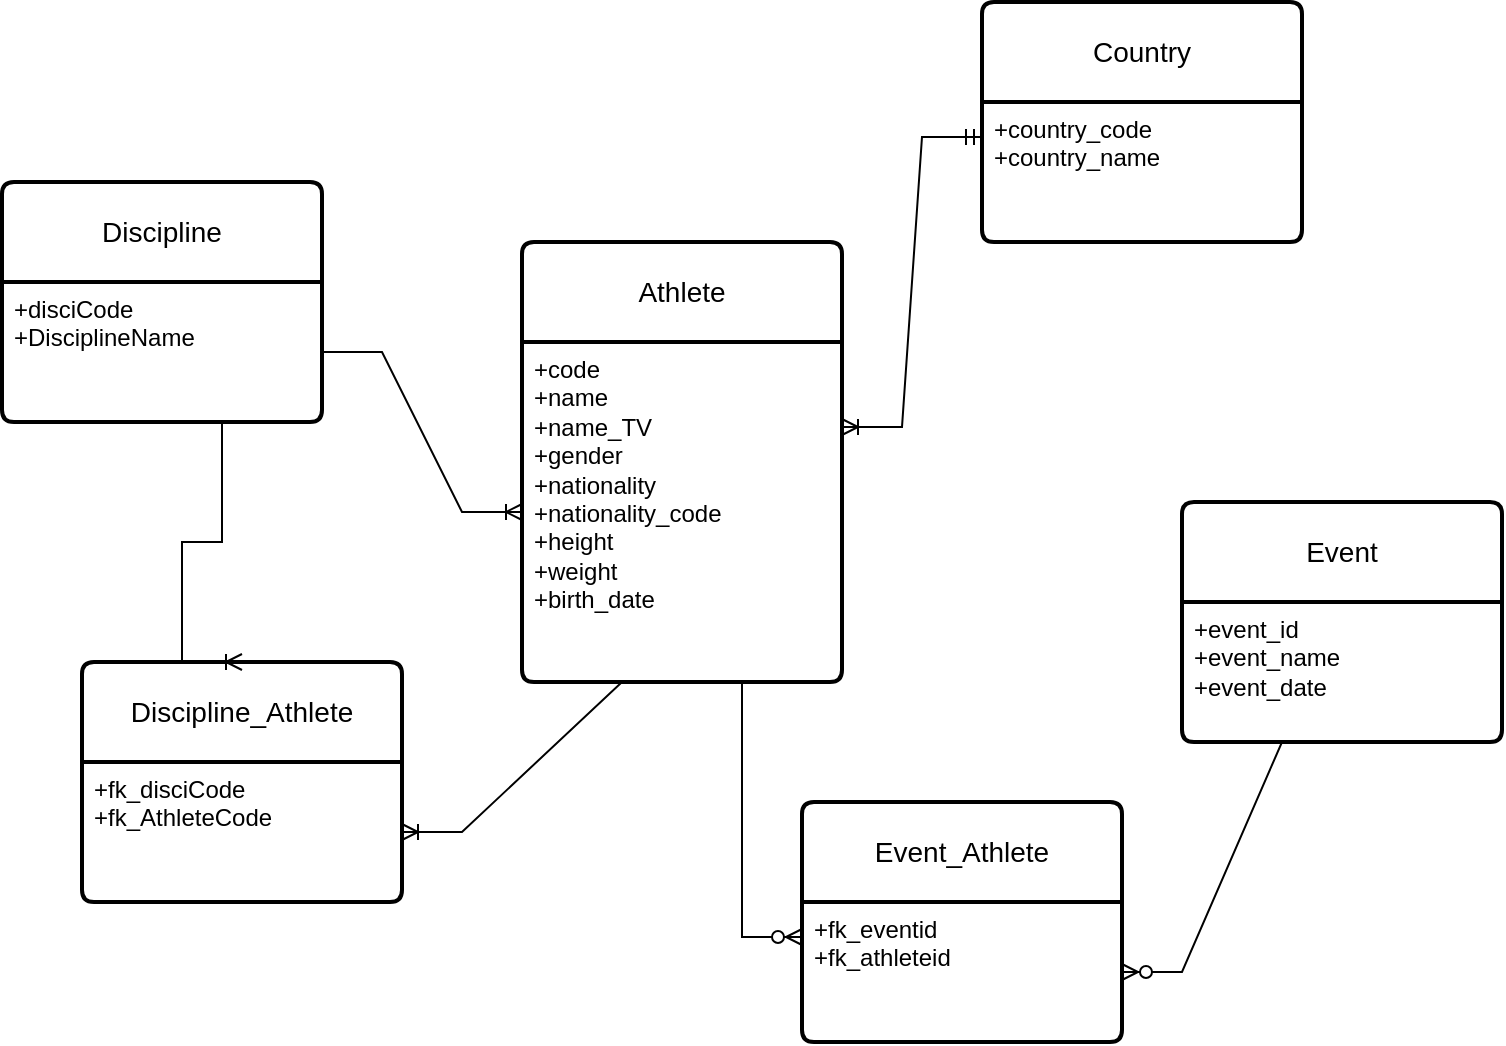 <mxfile version="24.7.10">
  <diagram name="Page-1" id="Lk9zbLyFMcUJIE3IbHY7">
    <mxGraphModel dx="1009" dy="575" grid="1" gridSize="10" guides="1" tooltips="1" connect="1" arrows="1" fold="1" page="1" pageScale="1" pageWidth="850" pageHeight="1100" math="0" shadow="0">
      <root>
        <mxCell id="0" />
        <mxCell id="1" parent="0" />
        <mxCell id="xgZwQx5ns5d10AH_rFuO-1" value="Athlete" style="swimlane;childLayout=stackLayout;horizontal=1;startSize=50;horizontalStack=0;rounded=1;fontSize=14;fontStyle=0;strokeWidth=2;resizeParent=0;resizeLast=1;shadow=0;dashed=0;align=center;arcSize=4;whiteSpace=wrap;html=1;" parent="1" vertex="1">
          <mxGeometry x="270" y="170" width="160" height="220" as="geometry" />
        </mxCell>
        <mxCell id="xgZwQx5ns5d10AH_rFuO-2" value="+code&lt;div&gt;+name&lt;/div&gt;&lt;div&gt;+name_TV&lt;/div&gt;&lt;div&gt;+gender&lt;/div&gt;&lt;div&gt;+nationality&lt;/div&gt;&lt;div&gt;+nationality_code&lt;/div&gt;&lt;div&gt;+height&lt;/div&gt;&lt;div&gt;+weight&lt;/div&gt;&lt;div&gt;+birth_date&lt;/div&gt;&lt;div&gt;&lt;br&gt;&lt;/div&gt;" style="align=left;strokeColor=none;fillColor=none;spacingLeft=4;fontSize=12;verticalAlign=top;resizable=0;rotatable=0;part=1;html=1;" parent="xgZwQx5ns5d10AH_rFuO-1" vertex="1">
          <mxGeometry y="50" width="160" height="170" as="geometry" />
        </mxCell>
        <mxCell id="xgZwQx5ns5d10AH_rFuO-3" value="Country" style="swimlane;childLayout=stackLayout;horizontal=1;startSize=50;horizontalStack=0;rounded=1;fontSize=14;fontStyle=0;strokeWidth=2;resizeParent=0;resizeLast=1;shadow=0;dashed=0;align=center;arcSize=4;whiteSpace=wrap;html=1;" parent="1" vertex="1">
          <mxGeometry x="500" y="50" width="160" height="120" as="geometry" />
        </mxCell>
        <mxCell id="xgZwQx5ns5d10AH_rFuO-4" value="+country_code&lt;div&gt;+country_name&lt;/div&gt;" style="align=left;strokeColor=none;fillColor=none;spacingLeft=4;fontSize=12;verticalAlign=top;resizable=0;rotatable=0;part=1;html=1;" parent="xgZwQx5ns5d10AH_rFuO-3" vertex="1">
          <mxGeometry y="50" width="160" height="70" as="geometry" />
        </mxCell>
        <mxCell id="urKhxA9WAAN4UkwZ2K2P-1" value="Event" style="swimlane;childLayout=stackLayout;horizontal=1;startSize=50;horizontalStack=0;rounded=1;fontSize=14;fontStyle=0;strokeWidth=2;resizeParent=0;resizeLast=1;shadow=0;dashed=0;align=center;arcSize=4;whiteSpace=wrap;html=1;" parent="1" vertex="1">
          <mxGeometry x="600" y="300" width="160" height="120" as="geometry" />
        </mxCell>
        <mxCell id="urKhxA9WAAN4UkwZ2K2P-2" value="&lt;div&gt;+event_id&lt;/div&gt;&lt;div&gt;+event_name&lt;br&gt;+event_date&lt;/div&gt;" style="align=left;strokeColor=none;fillColor=none;spacingLeft=4;fontSize=12;verticalAlign=top;resizable=0;rotatable=0;part=1;html=1;" parent="urKhxA9WAAN4UkwZ2K2P-1" vertex="1">
          <mxGeometry y="50" width="160" height="70" as="geometry" />
        </mxCell>
        <mxCell id="urKhxA9WAAN4UkwZ2K2P-3" value="Event_Athlete" style="swimlane;childLayout=stackLayout;horizontal=1;startSize=50;horizontalStack=0;rounded=1;fontSize=14;fontStyle=0;strokeWidth=2;resizeParent=0;resizeLast=1;shadow=0;dashed=0;align=center;arcSize=4;whiteSpace=wrap;html=1;" parent="1" vertex="1">
          <mxGeometry x="410" y="450" width="160" height="120" as="geometry" />
        </mxCell>
        <mxCell id="urKhxA9WAAN4UkwZ2K2P-4" value="+fk_eventid&lt;div&gt;+fk_athleteid&lt;/div&gt;" style="align=left;strokeColor=none;fillColor=none;spacingLeft=4;fontSize=12;verticalAlign=top;resizable=0;rotatable=0;part=1;html=1;" parent="urKhxA9WAAN4UkwZ2K2P-3" vertex="1">
          <mxGeometry y="50" width="160" height="70" as="geometry" />
        </mxCell>
        <mxCell id="urKhxA9WAAN4UkwZ2K2P-5" value="" style="edgeStyle=entityRelationEdgeStyle;fontSize=12;html=1;endArrow=ERzeroToMany;endFill=1;rounded=0;exitX=0.5;exitY=1;exitDx=0;exitDy=0;entryX=0;entryY=0.25;entryDx=0;entryDy=0;" parent="1" source="xgZwQx5ns5d10AH_rFuO-2" target="urKhxA9WAAN4UkwZ2K2P-4" edge="1">
          <mxGeometry width="100" height="100" relative="1" as="geometry">
            <mxPoint x="150" y="570" as="sourcePoint" />
            <mxPoint x="250" y="470" as="targetPoint" />
          </mxGeometry>
        </mxCell>
        <mxCell id="urKhxA9WAAN4UkwZ2K2P-6" value="" style="edgeStyle=entityRelationEdgeStyle;fontSize=12;html=1;endArrow=ERzeroToMany;endFill=1;rounded=0;entryX=1;entryY=0.5;entryDx=0;entryDy=0;exitX=0.5;exitY=1;exitDx=0;exitDy=0;" parent="1" source="urKhxA9WAAN4UkwZ2K2P-2" target="urKhxA9WAAN4UkwZ2K2P-4" edge="1">
          <mxGeometry width="100" height="100" relative="1" as="geometry">
            <mxPoint x="670" y="570" as="sourcePoint" />
            <mxPoint x="770" y="470" as="targetPoint" />
            <Array as="points">
              <mxPoint x="690" y="500" />
            </Array>
          </mxGeometry>
        </mxCell>
        <mxCell id="urKhxA9WAAN4UkwZ2K2P-8" value="" style="edgeStyle=entityRelationEdgeStyle;fontSize=12;html=1;endArrow=ERoneToMany;startArrow=ERmandOne;rounded=0;exitX=0;exitY=0.25;exitDx=0;exitDy=0;entryX=1;entryY=0.25;entryDx=0;entryDy=0;" parent="1" source="xgZwQx5ns5d10AH_rFuO-4" target="xgZwQx5ns5d10AH_rFuO-2" edge="1">
          <mxGeometry width="100" height="100" relative="1" as="geometry">
            <mxPoint x="280" y="150" as="sourcePoint" />
            <mxPoint x="380" y="50" as="targetPoint" />
          </mxGeometry>
        </mxCell>
        <mxCell id="PyiEI7YcBMXAH8AI6bye-1" value="Discipline" style="swimlane;childLayout=stackLayout;horizontal=1;startSize=50;horizontalStack=0;rounded=1;fontSize=14;fontStyle=0;strokeWidth=2;resizeParent=0;resizeLast=1;shadow=0;dashed=0;align=center;arcSize=4;whiteSpace=wrap;html=1;" parent="1" vertex="1">
          <mxGeometry x="10" y="140" width="160" height="120" as="geometry" />
        </mxCell>
        <mxCell id="PyiEI7YcBMXAH8AI6bye-2" value="+disciCode&lt;div&gt;+DisciplineName&lt;/div&gt;" style="align=left;strokeColor=none;fillColor=none;spacingLeft=4;fontSize=12;verticalAlign=top;resizable=0;rotatable=0;part=1;html=1;" parent="PyiEI7YcBMXAH8AI6bye-1" vertex="1">
          <mxGeometry y="50" width="160" height="70" as="geometry" />
        </mxCell>
        <mxCell id="PyiEI7YcBMXAH8AI6bye-3" value="Discipline_Athlete" style="swimlane;childLayout=stackLayout;horizontal=1;startSize=50;horizontalStack=0;rounded=1;fontSize=14;fontStyle=0;strokeWidth=2;resizeParent=0;resizeLast=1;shadow=0;dashed=0;align=center;arcSize=4;whiteSpace=wrap;html=1;" parent="1" vertex="1">
          <mxGeometry x="50" y="380" width="160" height="120" as="geometry" />
        </mxCell>
        <mxCell id="PyiEI7YcBMXAH8AI6bye-4" value="+fk_disciCode&lt;div&gt;+fk_AthleteCode&lt;/div&gt;" style="align=left;strokeColor=none;fillColor=none;spacingLeft=4;fontSize=12;verticalAlign=top;resizable=0;rotatable=0;part=1;html=1;" parent="PyiEI7YcBMXAH8AI6bye-3" vertex="1">
          <mxGeometry y="50" width="160" height="70" as="geometry" />
        </mxCell>
        <mxCell id="PyiEI7YcBMXAH8AI6bye-5" value="" style="edgeStyle=entityRelationEdgeStyle;fontSize=12;html=1;endArrow=ERoneToMany;rounded=0;exitX=0.5;exitY=1;exitDx=0;exitDy=0;entryX=0.5;entryY=0;entryDx=0;entryDy=0;" parent="1" source="PyiEI7YcBMXAH8AI6bye-2" target="PyiEI7YcBMXAH8AI6bye-3" edge="1">
          <mxGeometry width="100" height="100" relative="1" as="geometry">
            <mxPoint x="110" y="370" as="sourcePoint" />
            <mxPoint x="210" y="270" as="targetPoint" />
          </mxGeometry>
        </mxCell>
        <mxCell id="PyiEI7YcBMXAH8AI6bye-6" value="" style="edgeStyle=entityRelationEdgeStyle;fontSize=12;html=1;endArrow=ERoneToMany;rounded=0;entryX=1;entryY=0.5;entryDx=0;entryDy=0;exitX=0.5;exitY=1;exitDx=0;exitDy=0;" parent="1" source="xgZwQx5ns5d10AH_rFuO-2" target="PyiEI7YcBMXAH8AI6bye-4" edge="1">
          <mxGeometry width="100" height="100" relative="1" as="geometry">
            <mxPoint x="210" y="560" as="sourcePoint" />
            <mxPoint x="310" y="460" as="targetPoint" />
          </mxGeometry>
        </mxCell>
        <mxCell id="uQsKMPCo0xB5GKqGmEsJ-2" value="" style="edgeStyle=entityRelationEdgeStyle;fontSize=12;html=1;endArrow=ERoneToMany;rounded=0;exitX=1;exitY=0.5;exitDx=0;exitDy=0;entryX=0;entryY=0.5;entryDx=0;entryDy=0;" edge="1" parent="1" source="PyiEI7YcBMXAH8AI6bye-2" target="xgZwQx5ns5d10AH_rFuO-2">
          <mxGeometry width="100" height="100" relative="1" as="geometry">
            <mxPoint x="190" y="220" as="sourcePoint" />
            <mxPoint x="290" y="120" as="targetPoint" />
          </mxGeometry>
        </mxCell>
      </root>
    </mxGraphModel>
  </diagram>
</mxfile>
